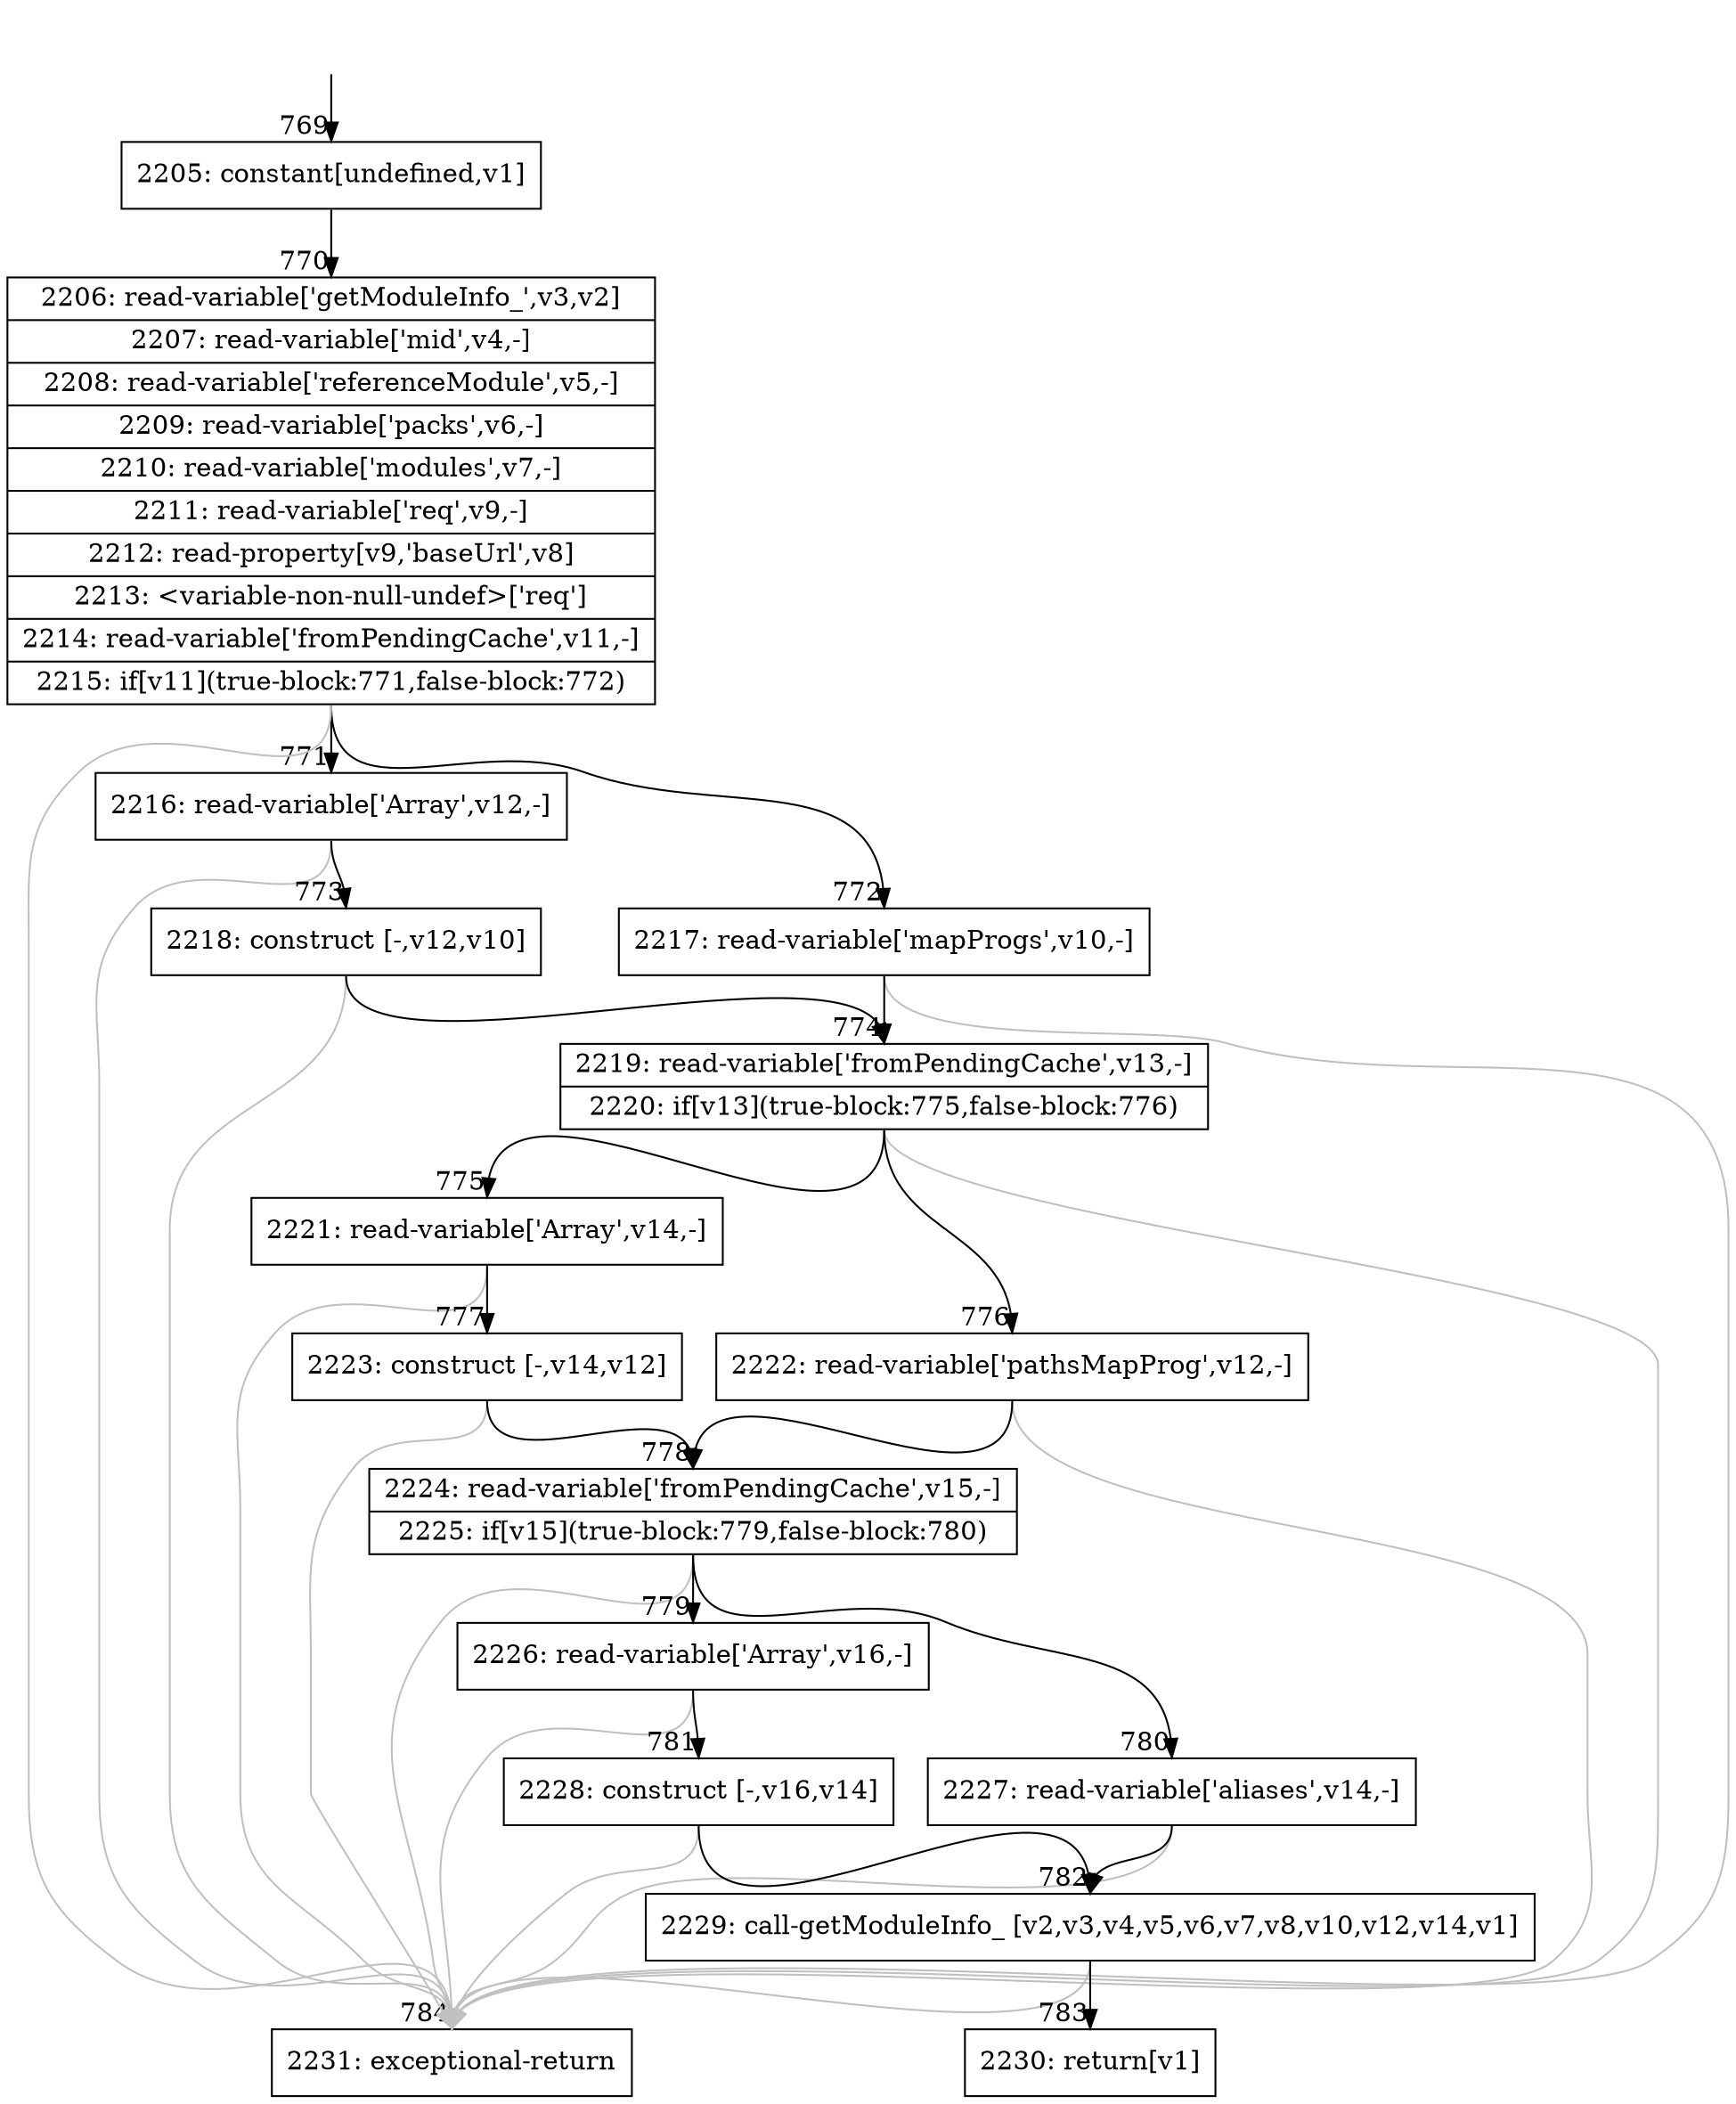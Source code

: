 digraph {
rankdir="TD"
BB_entry58[shape=none,label=""];
BB_entry58 -> BB769 [tailport=s, headport=n, headlabel="    769"]
BB769 [shape=record label="{2205: constant[undefined,v1]}" ] 
BB769 -> BB770 [tailport=s, headport=n, headlabel="      770"]
BB770 [shape=record label="{2206: read-variable['getModuleInfo_',v3,v2]|2207: read-variable['mid',v4,-]|2208: read-variable['referenceModule',v5,-]|2209: read-variable['packs',v6,-]|2210: read-variable['modules',v7,-]|2211: read-variable['req',v9,-]|2212: read-property[v9,'baseUrl',v8]|2213: \<variable-non-null-undef\>['req']|2214: read-variable['fromPendingCache',v11,-]|2215: if[v11](true-block:771,false-block:772)}" ] 
BB770 -> BB771 [tailport=s, headport=n, headlabel="      771"]
BB770 -> BB772 [tailport=s, headport=n, headlabel="      772"]
BB770 -> BB784 [tailport=s, headport=n, color=gray, headlabel="      784"]
BB771 [shape=record label="{2216: read-variable['Array',v12,-]}" ] 
BB771 -> BB773 [tailport=s, headport=n, headlabel="      773"]
BB771 -> BB784 [tailport=s, headport=n, color=gray]
BB772 [shape=record label="{2217: read-variable['mapProgs',v10,-]}" ] 
BB772 -> BB774 [tailport=s, headport=n, headlabel="      774"]
BB772 -> BB784 [tailport=s, headport=n, color=gray]
BB773 [shape=record label="{2218: construct [-,v12,v10]}" ] 
BB773 -> BB774 [tailport=s, headport=n]
BB773 -> BB784 [tailport=s, headport=n, color=gray]
BB774 [shape=record label="{2219: read-variable['fromPendingCache',v13,-]|2220: if[v13](true-block:775,false-block:776)}" ] 
BB774 -> BB775 [tailport=s, headport=n, headlabel="      775"]
BB774 -> BB776 [tailport=s, headport=n, headlabel="      776"]
BB774 -> BB784 [tailport=s, headport=n, color=gray]
BB775 [shape=record label="{2221: read-variable['Array',v14,-]}" ] 
BB775 -> BB777 [tailport=s, headport=n, headlabel="      777"]
BB775 -> BB784 [tailport=s, headport=n, color=gray]
BB776 [shape=record label="{2222: read-variable['pathsMapProg',v12,-]}" ] 
BB776 -> BB778 [tailport=s, headport=n, headlabel="      778"]
BB776 -> BB784 [tailport=s, headport=n, color=gray]
BB777 [shape=record label="{2223: construct [-,v14,v12]}" ] 
BB777 -> BB778 [tailport=s, headport=n]
BB777 -> BB784 [tailport=s, headport=n, color=gray]
BB778 [shape=record label="{2224: read-variable['fromPendingCache',v15,-]|2225: if[v15](true-block:779,false-block:780)}" ] 
BB778 -> BB779 [tailport=s, headport=n, headlabel="      779"]
BB778 -> BB780 [tailport=s, headport=n, headlabel="      780"]
BB778 -> BB784 [tailport=s, headport=n, color=gray]
BB779 [shape=record label="{2226: read-variable['Array',v16,-]}" ] 
BB779 -> BB781 [tailport=s, headport=n, headlabel="      781"]
BB779 -> BB784 [tailport=s, headport=n, color=gray]
BB780 [shape=record label="{2227: read-variable['aliases',v14,-]}" ] 
BB780 -> BB782 [tailport=s, headport=n, headlabel="      782"]
BB780 -> BB784 [tailport=s, headport=n, color=gray]
BB781 [shape=record label="{2228: construct [-,v16,v14]}" ] 
BB781 -> BB782 [tailport=s, headport=n]
BB781 -> BB784 [tailport=s, headport=n, color=gray]
BB782 [shape=record label="{2229: call-getModuleInfo_ [v2,v3,v4,v5,v6,v7,v8,v10,v12,v14,v1]}" ] 
BB782 -> BB783 [tailport=s, headport=n, headlabel="      783"]
BB782 -> BB784 [tailport=s, headport=n, color=gray]
BB783 [shape=record label="{2230: return[v1]}" ] 
BB784 [shape=record label="{2231: exceptional-return}" ] 
//#$~ 1051
}
